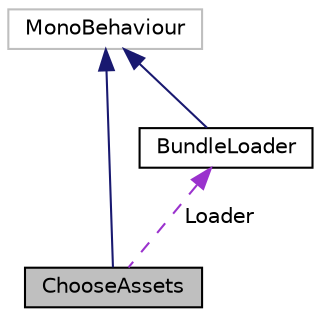 digraph "ChooseAssets"
{
  edge [fontname="Helvetica",fontsize="10",labelfontname="Helvetica",labelfontsize="10"];
  node [fontname="Helvetica",fontsize="10",shape=record];
  Node2 [label="ChooseAssets",height=0.2,width=0.4,color="black", fillcolor="grey75", style="filled", fontcolor="black"];
  Node3 -> Node2 [dir="back",color="midnightblue",fontsize="10",style="solid",fontname="Helvetica"];
  Node3 [label="MonoBehaviour",height=0.2,width=0.4,color="grey75", fillcolor="white", style="filled"];
  Node4 -> Node2 [dir="back",color="darkorchid3",fontsize="10",style="dashed",label=" Loader" ,fontname="Helvetica"];
  Node4 [label="BundleLoader",height=0.2,width=0.4,color="black", fillcolor="white", style="filled",URL="$class_bundle_loader.html",tooltip="Load available bundles "];
  Node3 -> Node4 [dir="back",color="midnightblue",fontsize="10",style="solid",fontname="Helvetica"];
}
